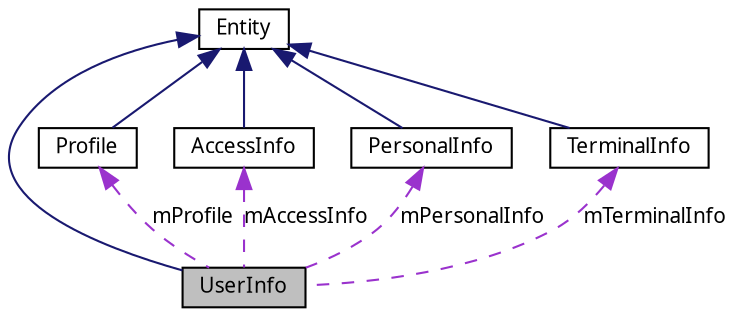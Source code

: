 digraph G
{
  bgcolor="transparent";
  edge [fontname="FreeSans.ttf",fontsize="10",labelfontname="FreeSans.ttf",labelfontsize="10"];
  node [fontname="FreeSans.ttf",fontsize="10",shape=record];
  Node1 [label="UserInfo",height=0.2,width=0.4,color="black", fillcolor="grey75", style="filled" fontcolor="black"];
  Node2 -> Node1 [dir=back,color="midnightblue",fontsize="10",style="solid",fontname="FreeSans.ttf"];
  Node2 [label="Entity",height=0.2,width=0.4,color="black",URL="$interfacecom_1_1bluevia_1_1android_1_1commons_1_1_entity.html"];
  Node3 -> Node1 [dir=back,color="darkorchid3",fontsize="10",style="dashed",label="mProfile",fontname="FreeSans.ttf"];
  Node3 [label="Profile",height=0.2,width=0.4,color="black",URL="$classcom_1_1bluevia_1_1android_1_1directory_1_1data_1_1_profile.html"];
  Node2 -> Node3 [dir=back,color="midnightblue",fontsize="10",style="solid",fontname="FreeSans.ttf"];
  Node4 -> Node1 [dir=back,color="darkorchid3",fontsize="10",style="dashed",label="mAccessInfo",fontname="FreeSans.ttf"];
  Node4 [label="AccessInfo",height=0.2,width=0.4,color="black",URL="$classcom_1_1bluevia_1_1android_1_1directory_1_1data_1_1_access_info.html"];
  Node2 -> Node4 [dir=back,color="midnightblue",fontsize="10",style="solid",fontname="FreeSans.ttf"];
  Node5 -> Node1 [dir=back,color="darkorchid3",fontsize="10",style="dashed",label="mPersonalInfo",fontname="FreeSans.ttf"];
  Node5 [label="PersonalInfo",height=0.2,width=0.4,color="black",URL="$classcom_1_1bluevia_1_1android_1_1directory_1_1data_1_1_personal_info.html"];
  Node2 -> Node5 [dir=back,color="midnightblue",fontsize="10",style="solid",fontname="FreeSans.ttf"];
  Node6 -> Node1 [dir=back,color="darkorchid3",fontsize="10",style="dashed",label="mTerminalInfo",fontname="FreeSans.ttf"];
  Node6 [label="TerminalInfo",height=0.2,width=0.4,color="black",URL="$classcom_1_1bluevia_1_1android_1_1directory_1_1data_1_1_terminal_info.html"];
  Node2 -> Node6 [dir=back,color="midnightblue",fontsize="10",style="solid",fontname="FreeSans.ttf"];
}
